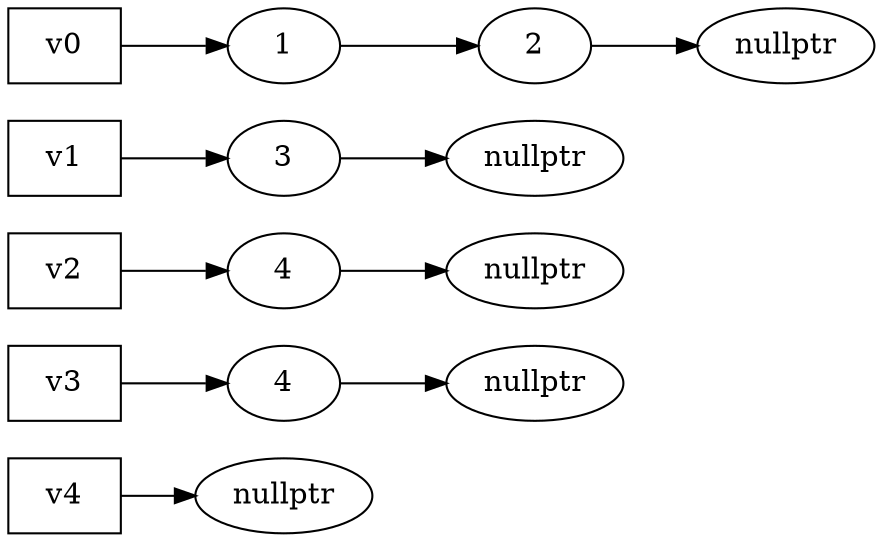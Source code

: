 digraph{
    rankdir=LR;
    {rank=same
    v4,v3,v2,v1,v0 [shape=rectangle]
    }

    e1,e2,e3,e4,e0[label=nullptr]

    v4->e4
    v3->34->e3
    34[label=4]
    v2->4->e2
    v1->3->e1
    v0->1->2->e0
}